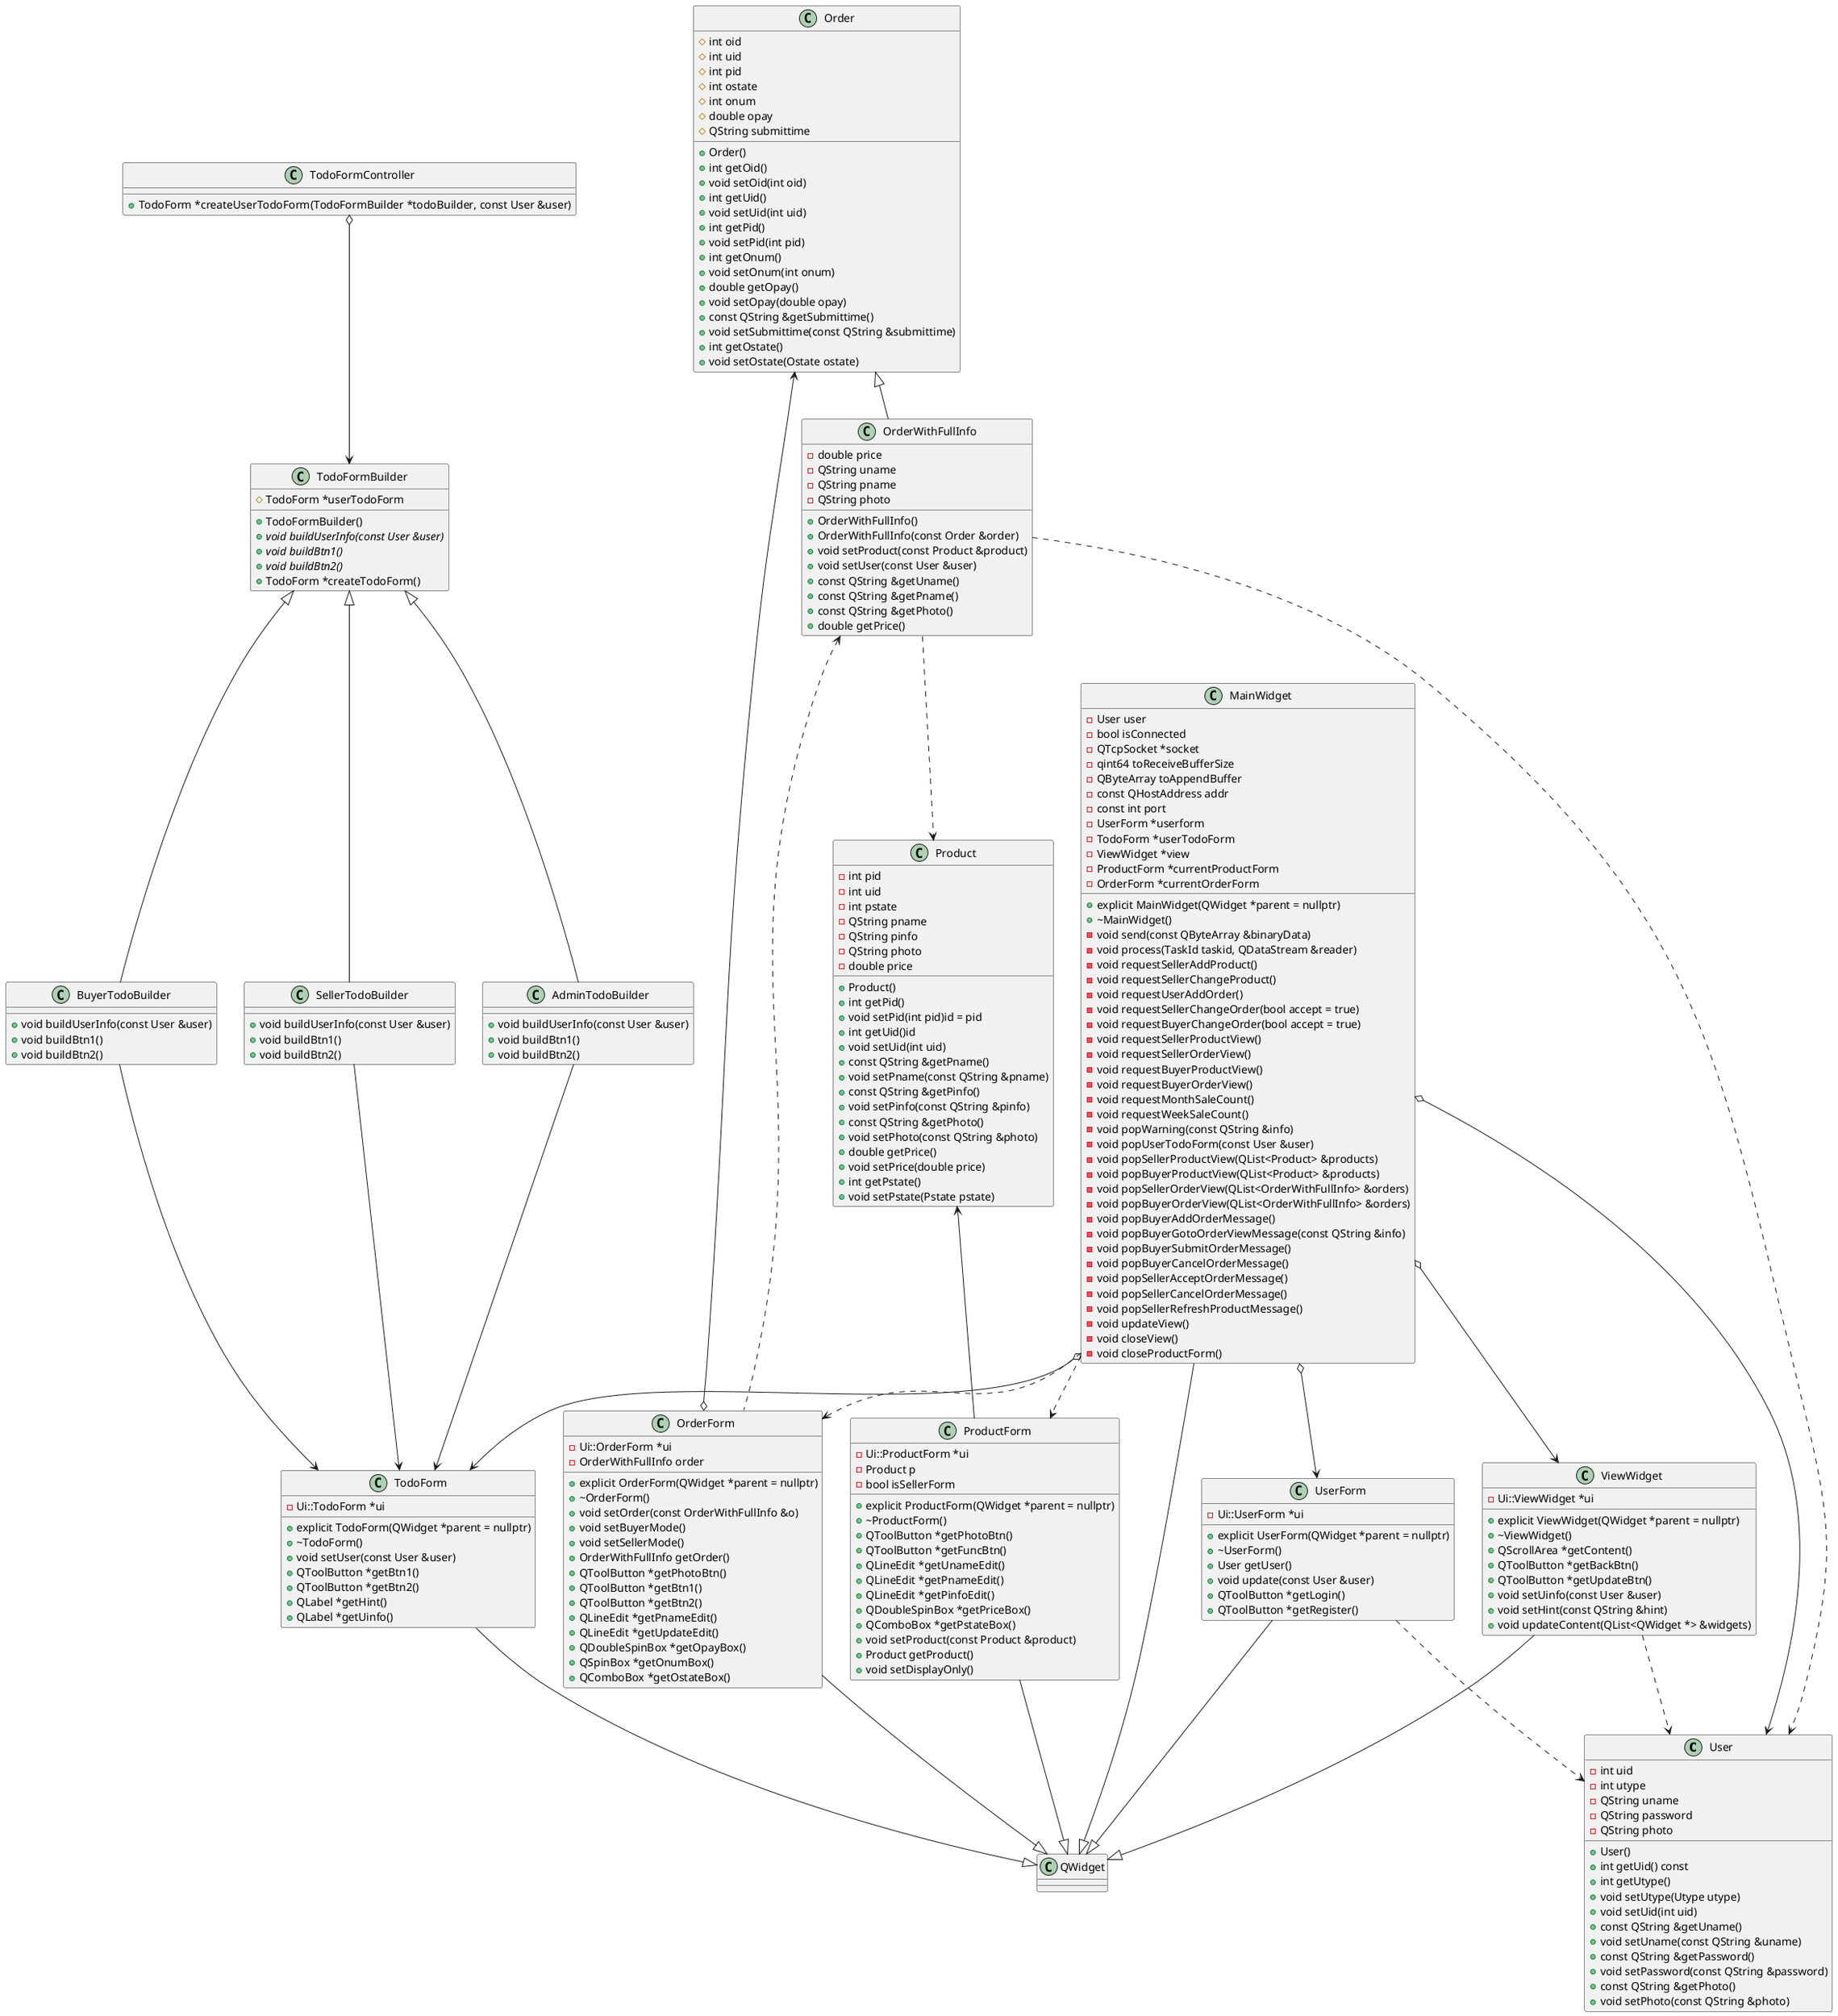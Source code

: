 @startuml
' 数据表部分
class User {
    +User()
    +int getUid() const
    +int getUtype()
    +void setUtype(Utype utype)
    +void setUid(int uid)
    +const QString &getUname()
    +void setUname(const QString &uname)
    +const QString &getPassword()
    +void setPassword(const QString &password)
    +const QString &getPhoto()
    +void setPhoto(const QString &photo)
    -int uid
    -int utype
    -QString uname
    -QString password
    -QString photo
}
class Product {
    +Product()
    +int getPid()
    +void setPid(int pid)id = pid
    +int getUid()id
    +void setUid(int uid)
    +const QString &getPname()
    +void setPname(const QString &pname)
    +const QString &getPinfo()
    +void setPinfo(const QString &pinfo)
    +const QString &getPhoto()
    +void setPhoto(const QString &photo)
    +double getPrice()
    +void setPrice(double price)
    +int getPstate()
    +void setPstate(Pstate pstate)
    -int pid
    -int uid
    -int pstate
    -QString pname
    -QString pinfo
    -QString photo
    -double price
}
class Order {
    #int oid
    #int uid
    #int pid
    #int ostate
    #int onum
    #double opay
    #QString submittime
    +Order()
    +int getOid()
    +void setOid(int oid)
    +int getUid()
    +void setUid(int uid)
    +int getPid()
    +void setPid(int pid)
    +int getOnum()
    +void setOnum(int onum)
    +double getOpay()
    +void setOpay(double opay)
    +const QString &getSubmittime()
    +void setSubmittime(const QString &submittime)
    +int getOstate()
    +void setOstate(Ostate ostate)
}
class OrderWithFullInfo  {
    -double price
    -QString uname
    -QString pname
    -QString photo
    + OrderWithFullInfo()
    +OrderWithFullInfo(const Order &order)
    +void setProduct(const Product &product)
    +void setUser(const User &user)
    +const QString &getUname()
    +const QString &getPname()
    +const QString &getPhoto()
    +double getPrice()
}
' 功能窗体 建造者模式
class TodoForm {
    +explicit TodoForm(QWidget *parent = nullptr)
    +~TodoForm()
    +void setUser(const User &user)
    +QToolButton *getBtn1()
    +QToolButton *getBtn2()
    +QLabel *getHint()
    +QLabel *getUinfo()
    -Ui::TodoForm *ui
}
class TodoFormBuilder {
    +TodoFormBuilder()
    +{abstract} void buildUserInfo(const User &user)
    +{abstract} void buildBtn1()
    +{abstract} void buildBtn2()
    +TodoForm *createTodoForm()
    #TodoForm *userTodoForm
}
class BuyerTodoBuilder {
    +void buildUserInfo(const User &user)
    +void buildBtn1()
    +void buildBtn2()
}
class SellerTodoBuilder {
    +void buildUserInfo(const User &user)
    + void buildBtn1()
    + void buildBtn2()
}
class AdminTodoBuilder  {
    +void buildUserInfo(const User &user)
    +void buildBtn1()
    +void buildBtn2()
}
class TodoFormController {
    +TodoForm *createUserTodoForm(TodoFormBuilder *todoBuilder, const User &user)
}
class UserForm {
    +explicit UserForm(QWidget *parent = nullptr)
    +~UserForm()
    +User getUser()
    +void update(const User &user)
    +QToolButton *getLogin()
    +QToolButton *getRegister()
    -Ui::UserForm *ui
}
class ProductForm {
   + explicit ProductForm(QWidget *parent = nullptr)
    +~ProductForm()
    +QToolButton *getPhotoBtn()
   + QToolButton *getFuncBtn()
   + QLineEdit *getUnameEdit()
   + QLineEdit *getPnameEdit()
   +QLineEdit *getPinfoEdit()
   + QDoubleSpinBox *getPriceBox()
    +QComboBox *getPstateBox()
   + void setProduct(const Product &product)
    +Product getProduct()
    +void setDisplayOnly()
    -Ui::ProductForm *ui
    -Product p
   - bool isSellerForm
}
class OrderForm  {
    +explicit OrderForm(QWidget *parent = nullptr)
    +~OrderForm()
    +void setOrder(const OrderWithFullInfo &o)
    +void setBuyerMode()
   + void setSellerMode()
   + OrderWithFullInfo getOrder()
   + QToolButton *getPhotoBtn()
    +QToolButton *getBtn1()
  +  QToolButton *getBtn2()
   + QLineEdit *getPnameEdit()
    +QLineEdit *getUpdateEdit()
   + QDoubleSpinBox *getOpayBox()
    +QSpinBox *getOnumBox()
    +QComboBox *getOstateBox()
    -Ui::OrderForm *ui
    -OrderWithFullInfo order
}
class ViewWidget {
    +explicit ViewWidget(QWidget *parent = nullptr)
    +~ViewWidget()
    +QScrollArea *getContent()
    +QToolButton *getBackBtn()
    +QToolButton *getUpdateBtn()
    +void setUinfo(const User &user)
    +void setHint(const QString &hint)
    +void updateContent(QList<QWidget *> &widgets)
   - Ui::ViewWidget *ui
}
class MainWidget{
    +explicit MainWidget(QWidget *parent = nullptr)
    +~MainWidget()
    '  网络通信部分
    -User user
    -bool isConnected
    -QTcpSocket *socket
    -qint64 toReceiveBufferSize
   - QByteArray toAppendBuffer
    -const QHostAddress addr
   - const int port
    -void send(const QByteArray &binaryData)
   - void process(TaskId taskid, QDataStream &reader)
    -void requestSellerAddProduct()
    -void requestSellerChangeProduct()
    -void requestUserAddOrder()
    -void requestSellerChangeOrder(bool accept = true)
    -void requestBuyerChangeOrder(bool accept = true)
   - void requestSellerProductView()
   - void requestSellerOrderView()
    -void requestBuyerProductView()
    -void requestBuyerOrderView()
    -void requestMonthSaleCount()
    -void requestWeekSaleCount()
    '  GUI部分
   - void popWarning(const QString &info)
    -void popUserTodoForm(const User &user)
    -void popSellerProductView(QList<Product> &products)
   - void popBuyerProductView(QList<Product> &products)
   - void popSellerOrderView(QList<OrderWithFullInfo> &orders)
  -  void popBuyerOrderView(QList<OrderWithFullInfo> &orders)
   - void popBuyerAddOrderMessage()
   - void popBuyerGotoOrderViewMessage(const QString &info)
   - void popBuyerSubmitOrderMessage()
    -void popBuyerCancelOrderMessage()
    -void popSellerAcceptOrderMessage()
    -void popSellerCancelOrderMessage()
    -void popSellerRefreshProductMessage()
    -void updateView()
    -void closeView()
    -void closeProductForm()
    -UserForm *userform
    -TodoForm *userTodoForm
    -ViewWidget *view
    -ProductForm *currentProductForm
   - OrderForm *currentOrderForm
}
OrderWithFullInfo ..> Product
OrderWithFullInfo ..> User
MainWidget o--> User
Order <|-- OrderWithFullInfo

TodoForm --|> QWidget
UserForm --|> QWidget
ProductForm --|> QWidget
OrderForm --|> QWidget
ViewWidget --|> QWidget
MainWidget --|> QWidget

TodoFormBuilder<|--BuyerTodoBuilder
TodoFormBuilder<|--SellerTodoBuilder
TodoFormBuilder <|--AdminTodoBuilder
TodoFormController o--> TodoFormBuilder 

BuyerTodoBuilder --> TodoForm
SellerTodoBuilder --> TodoForm
AdminTodoBuilder --> TodoForm
MainWidget o--> TodoForm

MainWidget o--> ViewWidget
ViewWidget ..> User

MainWidget o--> UserForm
UserForm ..> User

MainWidget ..> ProductForm
Product <--ProductForm

MainWidget ..> OrderForm
Order <--o OrderForm
OrderWithFullInfo <.. OrderForm
@enduml